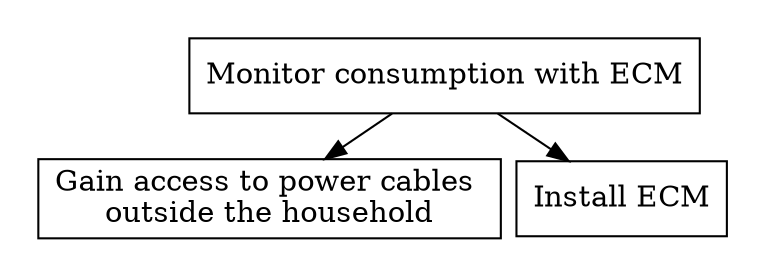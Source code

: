 digraph G {

 graph[ center=true, margin=0.2, nodesep=0.1, ranksep=0.3]
 node[ shape=rectangle]

MonitorConsumption[shape=AND, label="Monitor consumption with ECM"];
GainAccessToPowerCables[label="Gain access to power cables \noutside the household"]
MonitorConsumption -> GainAccessToPowerCables;
InstallECM[label="Install ECM"];
MonitorConsumption -> InstallECM

}